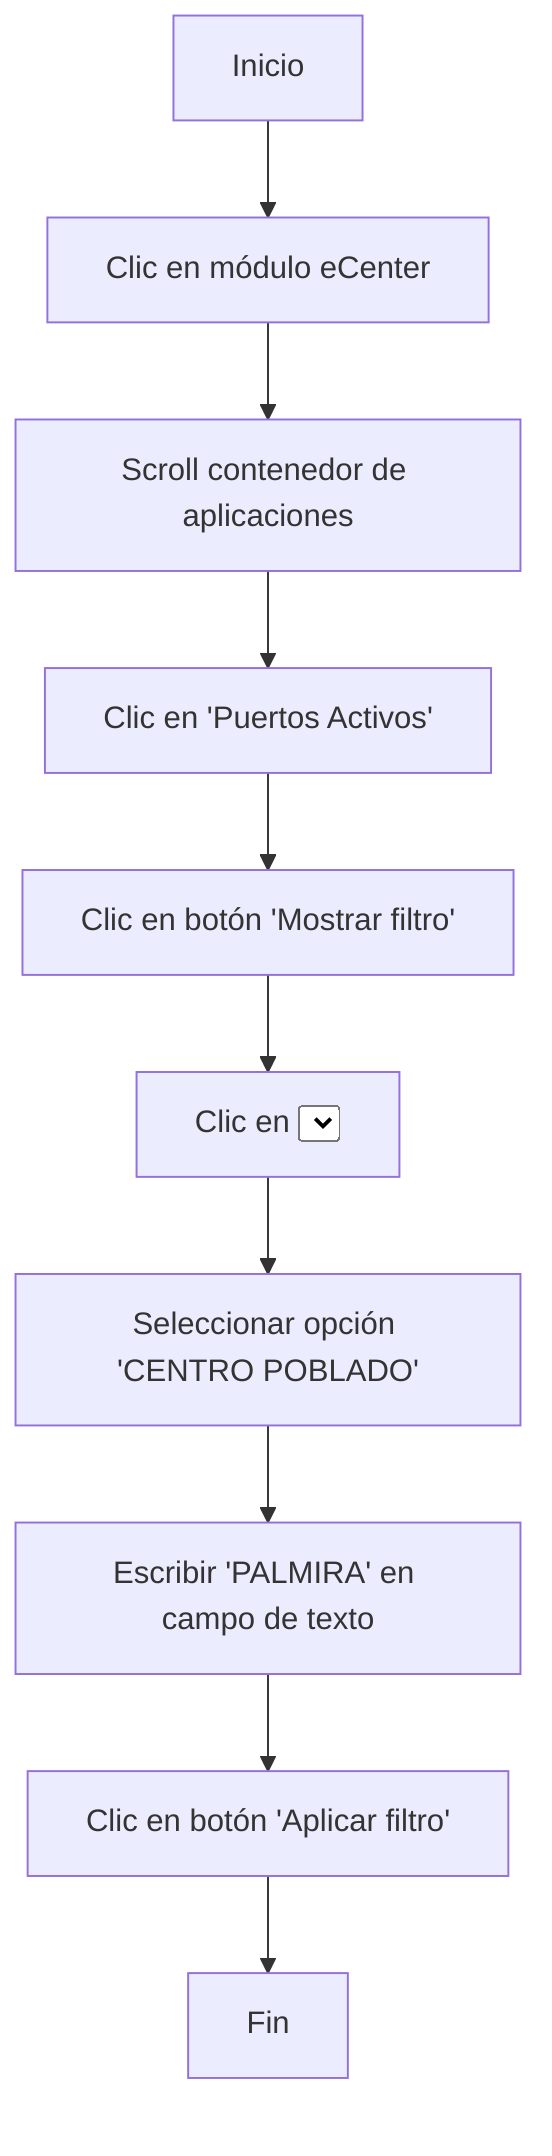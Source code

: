 flowchart TD
    A[Inicio] --> B[Clic en módulo eCenter]
    B --> C[Scroll contenedor de aplicaciones]
    C --> D[Clic en 'Puertos Activos']
    D --> E[Clic en botón 'Mostrar filtro']
    E --> F[Clic en <select> del filtro]
    F --> G[Seleccionar opción 'CENTRO POBLADO']
    G --> H[Escribir 'PALMIRA' en campo de texto]
    H --> I[Clic en botón 'Aplicar filtro']
    I --> J[Fin]